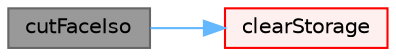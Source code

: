 digraph "cutFaceIso"
{
 // LATEX_PDF_SIZE
  bgcolor="transparent";
  edge [fontname=Helvetica,fontsize=10,labelfontname=Helvetica,labelfontsize=10];
  node [fontname=Helvetica,fontsize=10,shape=box,height=0.2,width=0.4];
  rankdir="LR";
  Node1 [id="Node000001",label="cutFaceIso",height=0.2,width=0.4,color="gray40", fillcolor="grey60", style="filled", fontcolor="black",tooltip=" "];
  Node1 -> Node2 [id="edge1_Node000001_Node000002",color="steelblue1",style="solid",tooltip=" "];
  Node2 [id="Node000002",label="clearStorage",height=0.2,width=0.4,color="red", fillcolor="#FFF0F0", style="filled",URL="$classFoam_1_1cutFaceIso.html#a77e7fd5aa3adf14be9cbcd6e670f7843",tooltip=" "];
}
